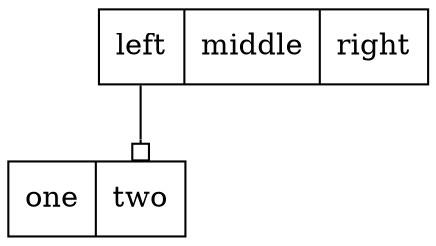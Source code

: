 digraph graph_15
{
	node [shape = record]

	node_15_1 [label="<f0> left|<f1> middle|<f2> right"];
	node_15_2 [label="<f0> one|<f1> two"];

	node_15_1:f0 -> node_15_2:f1 [arrowhead = obox]
}
